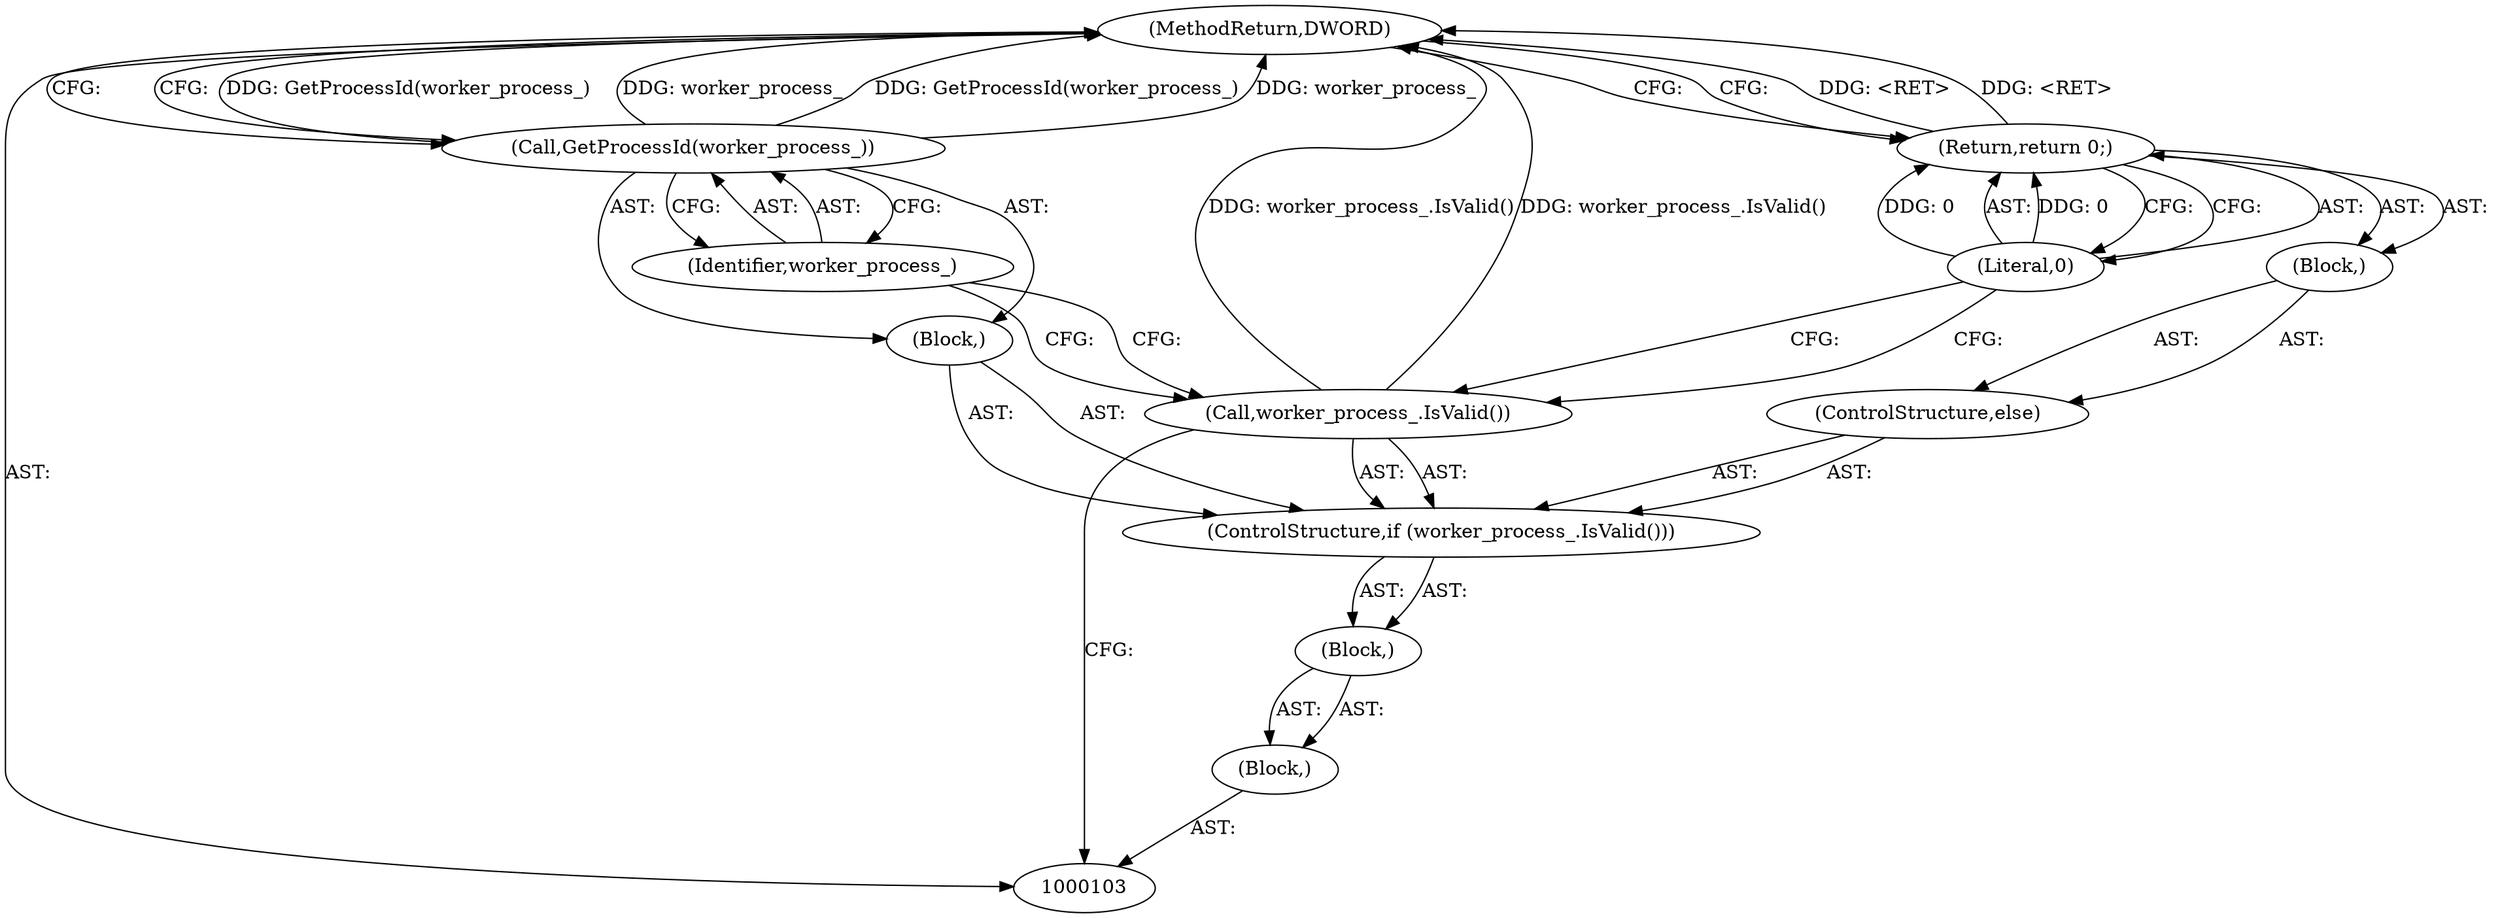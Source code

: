 digraph "0_Chrome_b15c87071f906301bccc824ce013966ca93998c7_4" {
"1000115" [label="(MethodReturn,DWORD)"];
"1000104" [label="(Block,)"];
"1000105" [label="(Block,)"];
"1000106" [label="(ControlStructure,if (worker_process_.IsValid()))"];
"1000108" [label="(Block,)"];
"1000107" [label="(Call,worker_process_.IsValid())"];
"1000109" [label="(Call,GetProcessId(worker_process_))"];
"1000110" [label="(Identifier,worker_process_)"];
"1000111" [label="(ControlStructure,else)"];
"1000112" [label="(Block,)"];
"1000114" [label="(Literal,0)"];
"1000113" [label="(Return,return 0;)"];
"1000115" -> "1000103"  [label="AST: "];
"1000115" -> "1000113"  [label="CFG: "];
"1000115" -> "1000109"  [label="CFG: "];
"1000107" -> "1000115"  [label="DDG: worker_process_.IsValid()"];
"1000109" -> "1000115"  [label="DDG: GetProcessId(worker_process_)"];
"1000109" -> "1000115"  [label="DDG: worker_process_"];
"1000113" -> "1000115"  [label="DDG: <RET>"];
"1000104" -> "1000103"  [label="AST: "];
"1000105" -> "1000104"  [label="AST: "];
"1000105" -> "1000104"  [label="AST: "];
"1000106" -> "1000105"  [label="AST: "];
"1000106" -> "1000105"  [label="AST: "];
"1000107" -> "1000106"  [label="AST: "];
"1000108" -> "1000106"  [label="AST: "];
"1000111" -> "1000106"  [label="AST: "];
"1000108" -> "1000106"  [label="AST: "];
"1000109" -> "1000108"  [label="AST: "];
"1000107" -> "1000106"  [label="AST: "];
"1000107" -> "1000103"  [label="CFG: "];
"1000110" -> "1000107"  [label="CFG: "];
"1000114" -> "1000107"  [label="CFG: "];
"1000107" -> "1000115"  [label="DDG: worker_process_.IsValid()"];
"1000109" -> "1000108"  [label="AST: "];
"1000109" -> "1000110"  [label="CFG: "];
"1000110" -> "1000109"  [label="AST: "];
"1000115" -> "1000109"  [label="CFG: "];
"1000109" -> "1000115"  [label="DDG: GetProcessId(worker_process_)"];
"1000109" -> "1000115"  [label="DDG: worker_process_"];
"1000110" -> "1000109"  [label="AST: "];
"1000110" -> "1000107"  [label="CFG: "];
"1000109" -> "1000110"  [label="CFG: "];
"1000111" -> "1000106"  [label="AST: "];
"1000112" -> "1000111"  [label="AST: "];
"1000112" -> "1000111"  [label="AST: "];
"1000113" -> "1000112"  [label="AST: "];
"1000114" -> "1000113"  [label="AST: "];
"1000114" -> "1000107"  [label="CFG: "];
"1000113" -> "1000114"  [label="CFG: "];
"1000114" -> "1000113"  [label="DDG: 0"];
"1000113" -> "1000112"  [label="AST: "];
"1000113" -> "1000114"  [label="CFG: "];
"1000114" -> "1000113"  [label="AST: "];
"1000115" -> "1000113"  [label="CFG: "];
"1000113" -> "1000115"  [label="DDG: <RET>"];
"1000114" -> "1000113"  [label="DDG: 0"];
}
